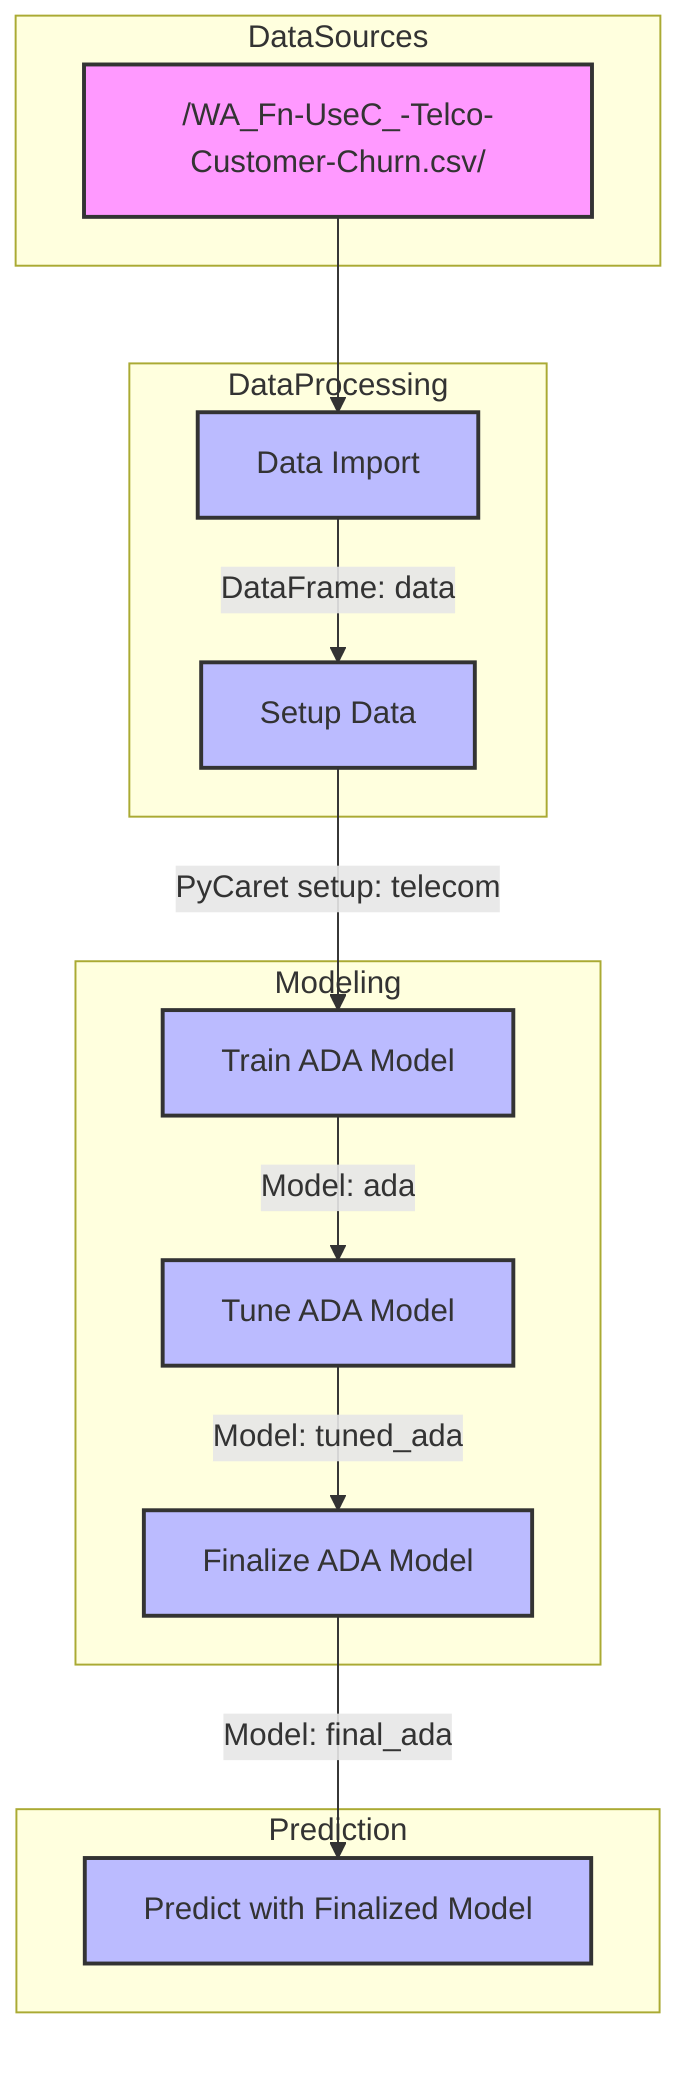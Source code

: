 flowchart TD
    subgraph DataSources
        A["/WA_Fn-UseC_-Telco-Customer-Churn.csv/"]:::datasource
    end
    subgraph DataProcessing
        B["Data Import"]:::process
        C["Setup Data"]:::process
    end
    subgraph Modeling
        D["Train ADA Model"]:::process
        E["Tune ADA Model"]:::process
        F["Finalize ADA Model"]:::process
    end
    subgraph Prediction
        G["Predict with Finalized Model"]:::process
    end

    classDef datasource fill:#f9f,stroke:#333,stroke-width:2px;
    classDef process fill:#bbf,stroke:#333,stroke-width:2px;

    A --> B
    B -->|DataFrame: data| C
    C -->|PyCaret setup: telecom| D
    D -->|Model: ada| E
    E -->|Model: tuned_ada| F
    F -->|Model: final_ada| G

    %% Comments
    %% A: Source data file for the customer churn data
    %% B: Reading the CSV data into a DataFrame
    %% C: Setting up data in PyCaret with preprocessing for model training
    %% D: Training initial ADA model
    %% E: Tuning the ADA model with Kappa optimization
    %% F: Finalizing tuned ADA model for predictions
    %% G: Using finalized model for making predictions